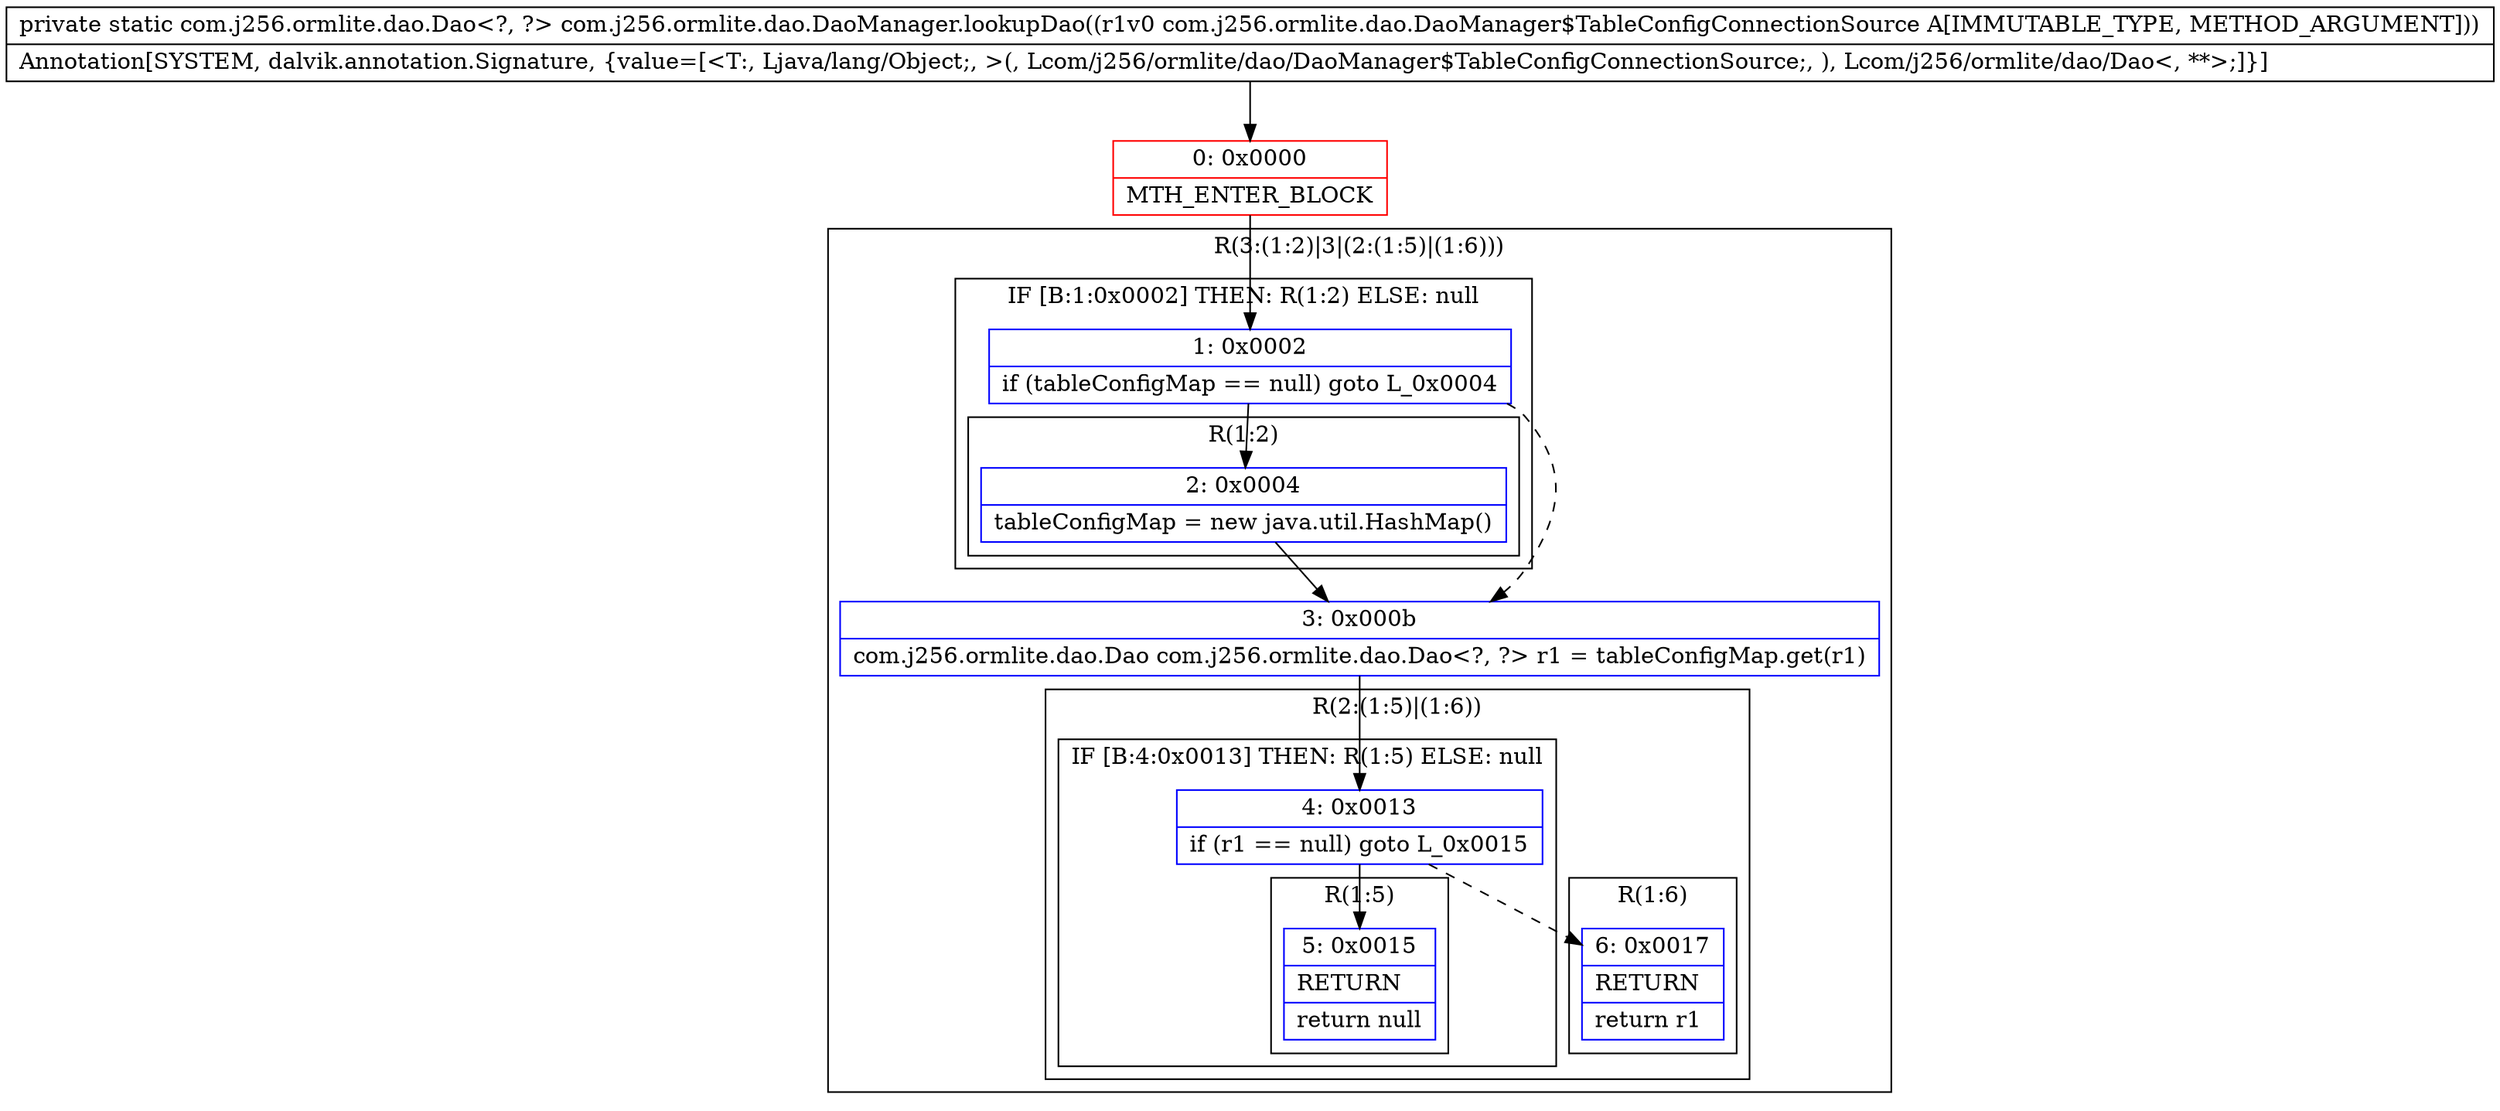 digraph "CFG forcom.j256.ormlite.dao.DaoManager.lookupDao(Lcom\/j256\/ormlite\/dao\/DaoManager$TableConfigConnectionSource;)Lcom\/j256\/ormlite\/dao\/Dao;" {
subgraph cluster_Region_1898947623 {
label = "R(3:(1:2)|3|(2:(1:5)|(1:6)))";
node [shape=record,color=blue];
subgraph cluster_IfRegion_1525687399 {
label = "IF [B:1:0x0002] THEN: R(1:2) ELSE: null";
node [shape=record,color=blue];
Node_1 [shape=record,label="{1\:\ 0x0002|if (tableConfigMap == null) goto L_0x0004\l}"];
subgraph cluster_Region_766568428 {
label = "R(1:2)";
node [shape=record,color=blue];
Node_2 [shape=record,label="{2\:\ 0x0004|tableConfigMap = new java.util.HashMap()\l}"];
}
}
Node_3 [shape=record,label="{3\:\ 0x000b|com.j256.ormlite.dao.Dao com.j256.ormlite.dao.Dao\<?, ?\> r1 = tableConfigMap.get(r1)\l}"];
subgraph cluster_Region_1019919321 {
label = "R(2:(1:5)|(1:6))";
node [shape=record,color=blue];
subgraph cluster_IfRegion_322526117 {
label = "IF [B:4:0x0013] THEN: R(1:5) ELSE: null";
node [shape=record,color=blue];
Node_4 [shape=record,label="{4\:\ 0x0013|if (r1 == null) goto L_0x0015\l}"];
subgraph cluster_Region_547739798 {
label = "R(1:5)";
node [shape=record,color=blue];
Node_5 [shape=record,label="{5\:\ 0x0015|RETURN\l|return null\l}"];
}
}
subgraph cluster_Region_385709535 {
label = "R(1:6)";
node [shape=record,color=blue];
Node_6 [shape=record,label="{6\:\ 0x0017|RETURN\l|return r1\l}"];
}
}
}
Node_0 [shape=record,color=red,label="{0\:\ 0x0000|MTH_ENTER_BLOCK\l}"];
MethodNode[shape=record,label="{private static com.j256.ormlite.dao.Dao\<?, ?\> com.j256.ormlite.dao.DaoManager.lookupDao((r1v0 com.j256.ormlite.dao.DaoManager$TableConfigConnectionSource A[IMMUTABLE_TYPE, METHOD_ARGUMENT]))  | Annotation[SYSTEM, dalvik.annotation.Signature, \{value=[\<T:, Ljava\/lang\/Object;, \>(, Lcom\/j256\/ormlite\/dao\/DaoManager$TableConfigConnectionSource;, ), Lcom\/j256\/ormlite\/dao\/Dao\<, **\>;]\}]\l}"];
MethodNode -> Node_0;
Node_1 -> Node_2;
Node_1 -> Node_3[style=dashed];
Node_2 -> Node_3;
Node_3 -> Node_4;
Node_4 -> Node_5;
Node_4 -> Node_6[style=dashed];
Node_0 -> Node_1;
}

